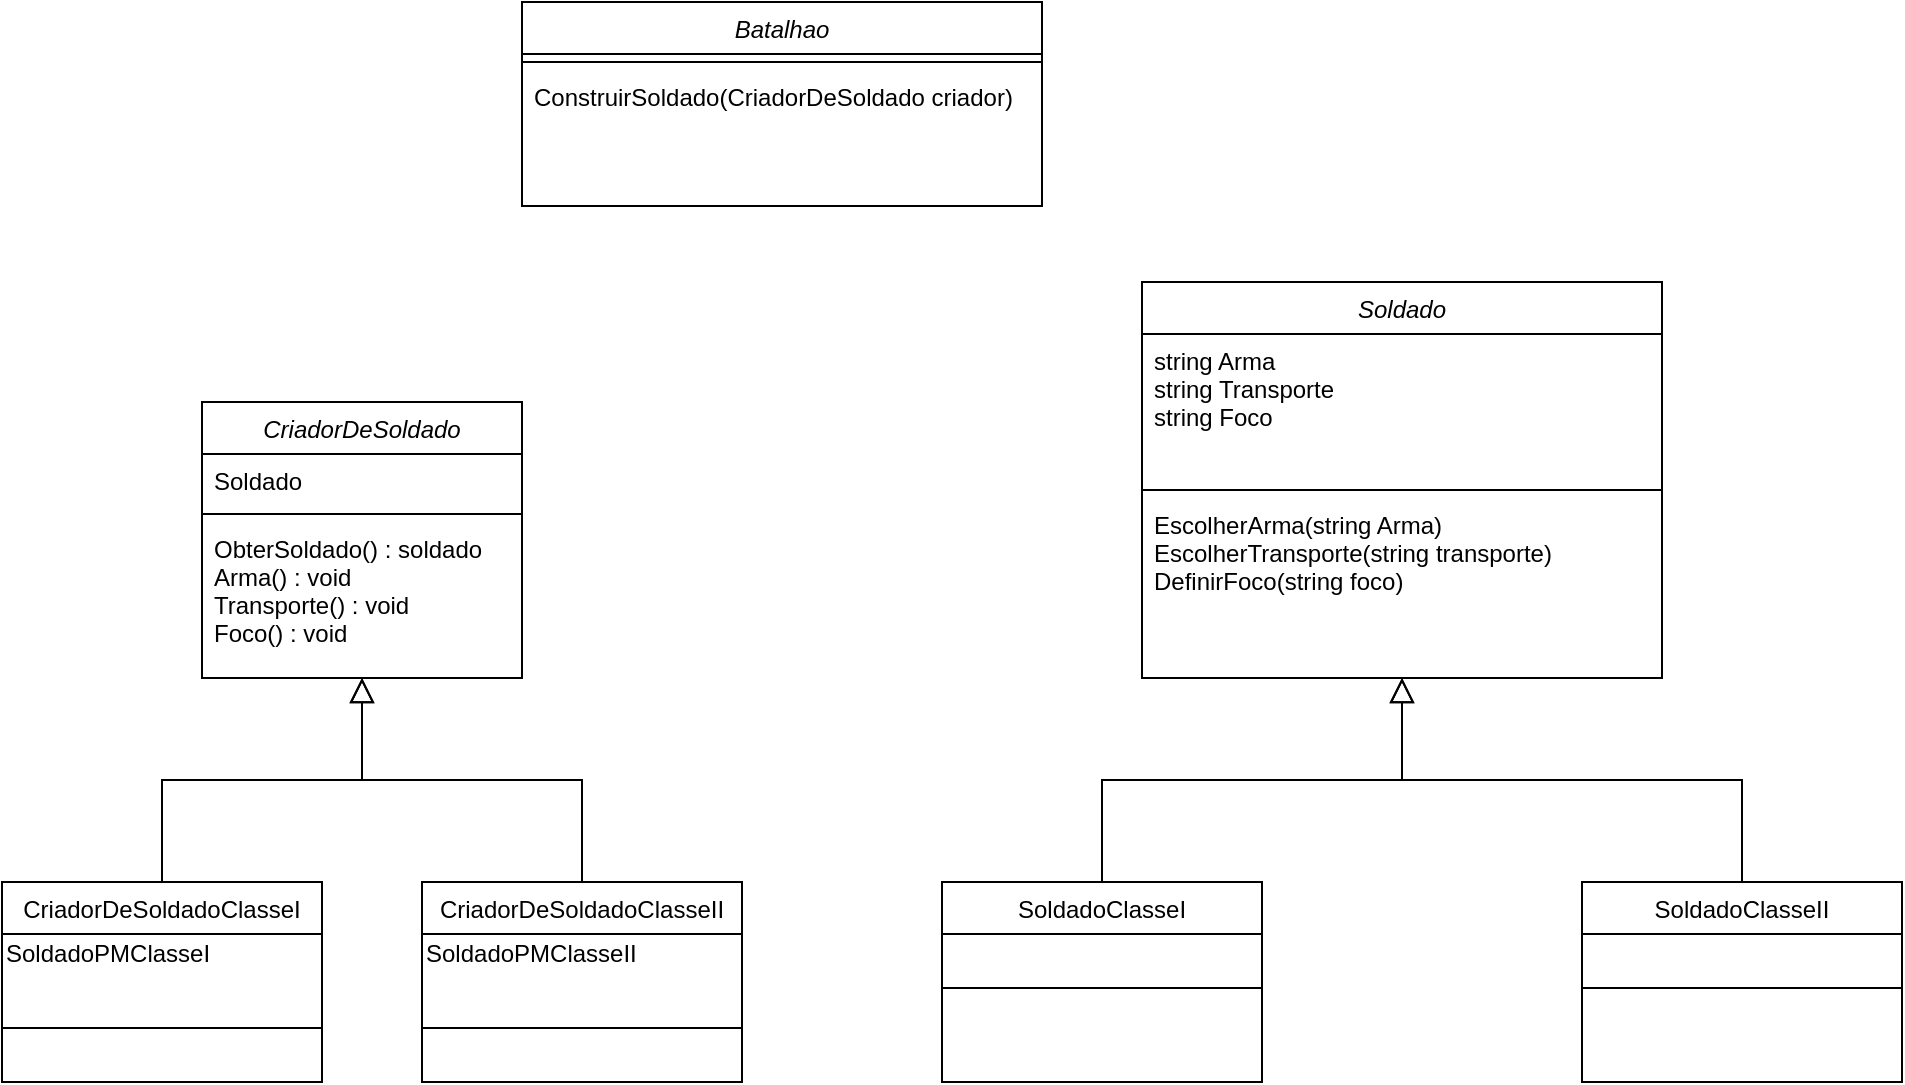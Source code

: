 <mxfile version="14.4.9" type="device"><diagram id="C5RBs43oDa-KdzZeNtuy" name="Page-1"><mxGraphModel dx="1422" dy="1874" grid="1" gridSize="10" guides="1" tooltips="1" connect="1" arrows="1" fold="1" page="1" pageScale="1" pageWidth="827" pageHeight="1169" math="0" shadow="0"><root><mxCell id="WIyWlLk6GJQsqaUBKTNV-0"/><mxCell id="WIyWlLk6GJQsqaUBKTNV-1" parent="WIyWlLk6GJQsqaUBKTNV-0"/><mxCell id="zkfFHV4jXpPFQw0GAbJ--0" value="CriadorDeSoldado" style="swimlane;fontStyle=2;align=center;verticalAlign=top;childLayout=stackLayout;horizontal=1;startSize=26;horizontalStack=0;resizeParent=1;resizeLast=0;collapsible=1;marginBottom=0;rounded=0;shadow=0;strokeWidth=1;" parent="WIyWlLk6GJQsqaUBKTNV-1" vertex="1"><mxGeometry x="220" y="120" width="160" height="138" as="geometry"><mxRectangle x="230" y="140" width="160" height="26" as="alternateBounds"/></mxGeometry></mxCell><mxCell id="zkfFHV4jXpPFQw0GAbJ--1" value="Soldado" style="text;align=left;verticalAlign=top;spacingLeft=4;spacingRight=4;overflow=hidden;rotatable=0;points=[[0,0.5],[1,0.5]];portConstraint=eastwest;" parent="zkfFHV4jXpPFQw0GAbJ--0" vertex="1"><mxGeometry y="26" width="160" height="26" as="geometry"/></mxCell><mxCell id="zkfFHV4jXpPFQw0GAbJ--4" value="" style="line;html=1;strokeWidth=1;align=left;verticalAlign=middle;spacingTop=-1;spacingLeft=3;spacingRight=3;rotatable=0;labelPosition=right;points=[];portConstraint=eastwest;" parent="zkfFHV4jXpPFQw0GAbJ--0" vertex="1"><mxGeometry y="52" width="160" height="8" as="geometry"/></mxCell><mxCell id="zkfFHV4jXpPFQw0GAbJ--5" value="ObterSoldado() : soldado&#10;Arma() : void&#10;Transporte() : void&#10;Foco() : void" style="text;align=left;verticalAlign=top;spacingLeft=4;spacingRight=4;overflow=hidden;rotatable=0;points=[[0,0.5],[1,0.5]];portConstraint=eastwest;" parent="zkfFHV4jXpPFQw0GAbJ--0" vertex="1"><mxGeometry y="60" width="160" height="70" as="geometry"/></mxCell><mxCell id="zkfFHV4jXpPFQw0GAbJ--6" value="CriadorDeSoldadoClasseI" style="swimlane;fontStyle=0;align=center;verticalAlign=top;childLayout=stackLayout;horizontal=1;startSize=26;horizontalStack=0;resizeParent=1;resizeLast=0;collapsible=1;marginBottom=0;rounded=0;shadow=0;strokeWidth=1;" parent="WIyWlLk6GJQsqaUBKTNV-1" vertex="1"><mxGeometry x="120" y="360" width="160" height="100" as="geometry"><mxRectangle x="130" y="380" width="160" height="26" as="alternateBounds"/></mxGeometry></mxCell><mxCell id="gxlZIdRMUdNWdDjusZrk-1" value="SoldadoPMClasseI" style="text;html=1;align=left;verticalAlign=middle;resizable=0;points=[];autosize=1;" parent="zkfFHV4jXpPFQw0GAbJ--6" vertex="1"><mxGeometry y="26" width="160" height="20" as="geometry"/></mxCell><mxCell id="zkfFHV4jXpPFQw0GAbJ--9" value="" style="line;html=1;strokeWidth=1;align=left;verticalAlign=middle;spacingTop=-1;spacingLeft=3;spacingRight=3;rotatable=0;labelPosition=right;points=[];portConstraint=eastwest;" parent="zkfFHV4jXpPFQw0GAbJ--6" vertex="1"><mxGeometry y="46" width="160" height="54" as="geometry"/></mxCell><mxCell id="zkfFHV4jXpPFQw0GAbJ--12" value="" style="endArrow=block;endSize=10;endFill=0;shadow=0;strokeWidth=1;rounded=0;edgeStyle=elbowEdgeStyle;elbow=vertical;" parent="WIyWlLk6GJQsqaUBKTNV-1" source="zkfFHV4jXpPFQw0GAbJ--6" target="zkfFHV4jXpPFQw0GAbJ--0" edge="1"><mxGeometry width="160" relative="1" as="geometry"><mxPoint x="200" y="203" as="sourcePoint"/><mxPoint x="200" y="203" as="targetPoint"/></mxGeometry></mxCell><mxCell id="zkfFHV4jXpPFQw0GAbJ--13" value="CriadorDeSoldadoClasseII" style="swimlane;fontStyle=0;align=center;verticalAlign=top;childLayout=stackLayout;horizontal=1;startSize=26;horizontalStack=0;resizeParent=1;resizeLast=0;collapsible=1;marginBottom=0;rounded=0;shadow=0;strokeWidth=1;" parent="WIyWlLk6GJQsqaUBKTNV-1" vertex="1"><mxGeometry x="330" y="360" width="160" height="100" as="geometry"><mxRectangle x="340" y="380" width="170" height="26" as="alternateBounds"/></mxGeometry></mxCell><mxCell id="gxlZIdRMUdNWdDjusZrk-5" value="SoldadoPMClasseII" style="text;html=1;align=left;verticalAlign=middle;resizable=0;points=[];autosize=1;" parent="zkfFHV4jXpPFQw0GAbJ--13" vertex="1"><mxGeometry y="26" width="160" height="20" as="geometry"/></mxCell><mxCell id="zkfFHV4jXpPFQw0GAbJ--15" value="" style="line;html=1;strokeWidth=1;align=left;verticalAlign=middle;spacingTop=-1;spacingLeft=3;spacingRight=3;rotatable=0;labelPosition=right;points=[];portConstraint=eastwest;" parent="zkfFHV4jXpPFQw0GAbJ--13" vertex="1"><mxGeometry y="46" width="160" height="54" as="geometry"/></mxCell><mxCell id="zkfFHV4jXpPFQw0GAbJ--16" value="" style="endArrow=block;endSize=10;endFill=0;shadow=0;strokeWidth=1;rounded=0;edgeStyle=elbowEdgeStyle;elbow=vertical;" parent="WIyWlLk6GJQsqaUBKTNV-1" source="zkfFHV4jXpPFQw0GAbJ--13" target="zkfFHV4jXpPFQw0GAbJ--0" edge="1"><mxGeometry width="160" relative="1" as="geometry"><mxPoint x="210" y="373" as="sourcePoint"/><mxPoint x="310" y="271" as="targetPoint"/></mxGeometry></mxCell><mxCell id="gxlZIdRMUdNWdDjusZrk-6" value="Soldado" style="swimlane;fontStyle=2;align=center;verticalAlign=top;childLayout=stackLayout;horizontal=1;startSize=26;horizontalStack=0;resizeParent=1;resizeLast=0;collapsible=1;marginBottom=0;rounded=0;shadow=0;strokeWidth=1;" parent="WIyWlLk6GJQsqaUBKTNV-1" vertex="1"><mxGeometry x="690" y="60" width="260" height="198" as="geometry"><mxRectangle x="230" y="140" width="160" height="26" as="alternateBounds"/></mxGeometry></mxCell><mxCell id="gxlZIdRMUdNWdDjusZrk-7" value="string Arma&#10;string Transporte&#10;string Foco" style="text;align=left;verticalAlign=top;spacingLeft=4;spacingRight=4;overflow=hidden;rotatable=0;points=[[0,0.5],[1,0.5]];portConstraint=eastwest;" parent="gxlZIdRMUdNWdDjusZrk-6" vertex="1"><mxGeometry y="26" width="260" height="74" as="geometry"/></mxCell><mxCell id="gxlZIdRMUdNWdDjusZrk-8" value="" style="line;html=1;strokeWidth=1;align=left;verticalAlign=middle;spacingTop=-1;spacingLeft=3;spacingRight=3;rotatable=0;labelPosition=right;points=[];portConstraint=eastwest;" parent="gxlZIdRMUdNWdDjusZrk-6" vertex="1"><mxGeometry y="100" width="260" height="8" as="geometry"/></mxCell><mxCell id="gxlZIdRMUdNWdDjusZrk-9" value="EscolherArma(string Arma)&#10;EscolherTransporte(string transporte)&#10;DefinirFoco(string foco)" style="text;align=left;verticalAlign=top;spacingLeft=4;spacingRight=4;overflow=hidden;rotatable=0;points=[[0,0.5],[1,0.5]];portConstraint=eastwest;" parent="gxlZIdRMUdNWdDjusZrk-6" vertex="1"><mxGeometry y="108" width="260" height="68" as="geometry"/></mxCell><mxCell id="gxlZIdRMUdNWdDjusZrk-10" value="SoldadoClasseI" style="swimlane;fontStyle=0;align=center;verticalAlign=top;childLayout=stackLayout;horizontal=1;startSize=26;horizontalStack=0;resizeParent=1;resizeLast=0;collapsible=1;marginBottom=0;rounded=0;shadow=0;strokeWidth=1;" parent="WIyWlLk6GJQsqaUBKTNV-1" vertex="1"><mxGeometry x="590" y="360" width="160" height="100" as="geometry"><mxRectangle x="130" y="380" width="160" height="26" as="alternateBounds"/></mxGeometry></mxCell><mxCell id="gxlZIdRMUdNWdDjusZrk-12" value="" style="line;html=1;strokeWidth=1;align=left;verticalAlign=middle;spacingTop=-1;spacingLeft=3;spacingRight=3;rotatable=0;labelPosition=right;points=[];portConstraint=eastwest;" parent="gxlZIdRMUdNWdDjusZrk-10" vertex="1"><mxGeometry y="26" width="160" height="54" as="geometry"/></mxCell><mxCell id="gxlZIdRMUdNWdDjusZrk-13" value="" style="endArrow=block;endSize=10;endFill=0;shadow=0;strokeWidth=1;rounded=0;edgeStyle=elbowEdgeStyle;elbow=vertical;" parent="WIyWlLk6GJQsqaUBKTNV-1" source="gxlZIdRMUdNWdDjusZrk-10" target="gxlZIdRMUdNWdDjusZrk-6" edge="1"><mxGeometry width="160" relative="1" as="geometry"><mxPoint x="670" y="203" as="sourcePoint"/><mxPoint x="670" y="203" as="targetPoint"/></mxGeometry></mxCell><mxCell id="gxlZIdRMUdNWdDjusZrk-14" value="SoldadoClasseII" style="swimlane;fontStyle=0;align=center;verticalAlign=top;childLayout=stackLayout;horizontal=1;startSize=26;horizontalStack=0;resizeParent=1;resizeLast=0;collapsible=1;marginBottom=0;rounded=0;shadow=0;strokeWidth=1;" parent="WIyWlLk6GJQsqaUBKTNV-1" vertex="1"><mxGeometry x="910" y="360" width="160" height="100" as="geometry"><mxRectangle x="340" y="380" width="170" height="26" as="alternateBounds"/></mxGeometry></mxCell><mxCell id="gxlZIdRMUdNWdDjusZrk-16" value="" style="line;html=1;strokeWidth=1;align=left;verticalAlign=middle;spacingTop=-1;spacingLeft=3;spacingRight=3;rotatable=0;labelPosition=right;points=[];portConstraint=eastwest;" parent="gxlZIdRMUdNWdDjusZrk-14" vertex="1"><mxGeometry y="26" width="160" height="54" as="geometry"/></mxCell><mxCell id="gxlZIdRMUdNWdDjusZrk-17" value="" style="endArrow=block;endSize=10;endFill=0;shadow=0;strokeWidth=1;rounded=0;edgeStyle=elbowEdgeStyle;elbow=vertical;" parent="WIyWlLk6GJQsqaUBKTNV-1" source="gxlZIdRMUdNWdDjusZrk-14" target="gxlZIdRMUdNWdDjusZrk-6" edge="1"><mxGeometry width="160" relative="1" as="geometry"><mxPoint x="680" y="373" as="sourcePoint"/><mxPoint x="780" y="271" as="targetPoint"/></mxGeometry></mxCell><mxCell id="gxlZIdRMUdNWdDjusZrk-18" value="Batalhao" style="swimlane;fontStyle=2;align=center;verticalAlign=top;childLayout=stackLayout;horizontal=1;startSize=26;horizontalStack=0;resizeParent=1;resizeLast=0;collapsible=1;marginBottom=0;rounded=0;shadow=0;strokeWidth=1;" parent="WIyWlLk6GJQsqaUBKTNV-1" vertex="1"><mxGeometry x="380" y="-80" width="260" height="102" as="geometry"><mxRectangle x="230" y="140" width="160" height="26" as="alternateBounds"/></mxGeometry></mxCell><mxCell id="gxlZIdRMUdNWdDjusZrk-20" value="" style="line;html=1;strokeWidth=1;align=left;verticalAlign=middle;spacingTop=-1;spacingLeft=3;spacingRight=3;rotatable=0;labelPosition=right;points=[];portConstraint=eastwest;" parent="gxlZIdRMUdNWdDjusZrk-18" vertex="1"><mxGeometry y="26" width="260" height="8" as="geometry"/></mxCell><mxCell id="gxlZIdRMUdNWdDjusZrk-21" value="ConstruirSoldado(CriadorDeSoldado criador)" style="text;align=left;verticalAlign=top;spacingLeft=4;spacingRight=4;overflow=hidden;rotatable=0;points=[[0,0.5],[1,0.5]];portConstraint=eastwest;" parent="gxlZIdRMUdNWdDjusZrk-18" vertex="1"><mxGeometry y="34" width="260" height="68" as="geometry"/></mxCell></root></mxGraphModel></diagram></mxfile>